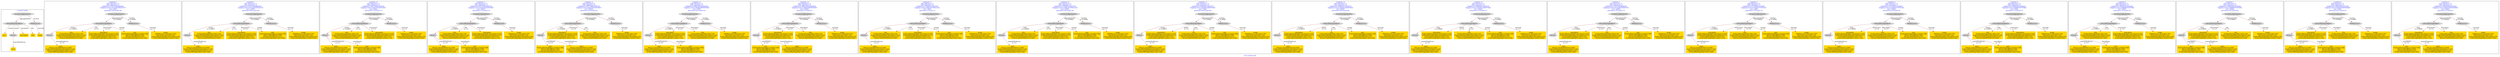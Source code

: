 digraph n0 {
fontcolor="blue"
remincross="true"
label="s16-s-hammer.xml"
subgraph cluster_0 {
label="1-correct model"
n2[style="filled",color="white",fillcolor="lightgray",label="CulturalHeritageObject1"];
n3[shape="plaintext",style="filled",fillcolor="gold",label="year"];
n4[style="filled",color="white",fillcolor="lightgray",label="Person1"];
n5[shape="plaintext",style="filled",fillcolor="gold",label="description"];
n6[shape="plaintext",style="filled",fillcolor="gold",label="title"];
n7[shape="plaintext",style="filled",fillcolor="gold",label="artist"];
n8[style="filled",color="white",fillcolor="lightgray",label="EuropeanaAggregation1"];
n9[style="filled",color="white",fillcolor="lightgray",label="WebResource1"];
n10[shape="plaintext",style="filled",fillcolor="gold",label="image"];
}
subgraph cluster_1 {
label="candidate 0\nlink coherence:1.0\nnode coherence:1.0\nconfidence:0.5191152588608201\nmapping score:0.5730384196202734\ncost:7.9994\n-precision:0.88-recall:0.88"
n12[style="filled",color="white",fillcolor="lightgray",label="CulturalHeritageObject1"];
n13[style="filled",color="white",fillcolor="lightgray",label="Person1"];
n14[style="filled",color="white",fillcolor="lightgray",label="EuropeanaAggregation1"];
n15[style="filled",color="white",fillcolor="lightgray",label="WebResource1"];
n16[shape="plaintext",style="filled",fillcolor="gold",label="title\n[CulturalHeritageObject,title,0.38]\n[CulturalHeritageObject,description,0.342]\n[Person,biographicalInformation,0.22]\n[Person,nameOfThePerson,0.058]"];
n17[shape="plaintext",style="filled",fillcolor="gold",label="description\n[CulturalHeritageObject,provenance,0.433]\n[CulturalHeritageObject,description,0.217]\n[CulturalHeritageObject,title,0.187]\n[CulturalHeritageObject,extent,0.163]"];
n18[shape="plaintext",style="filled",fillcolor="gold",label="artist\n[Person,nameOfThePerson,0.608]\n[CulturalHeritageObject,description,0.164]\n[Person,biographicalInformation,0.143]\n[CulturalHeritageObject,title,0.086]"];
n19[shape="plaintext",style="filled",fillcolor="gold",label="year\n[CulturalHeritageObject,created,0.388]\n[Person,dateOfBirth,0.295]\n[Person,dateOfDeath,0.231]\n[CulturalHeritageObject,title,0.086]"];
n20[shape="plaintext",style="filled",fillcolor="gold",label="image\n[WebResource,classLink,0.787]\n[Document,classLink,0.122]\n[CulturalHeritageObject,description,0.05]\n[CulturalHeritageObject,extent,0.042]"];
}
subgraph cluster_2 {
label="candidate 1\nlink coherence:1.0\nnode coherence:1.0\nconfidence:0.5191152588608201\nmapping score:0.5730384196202734\ncost:7.99957\n-precision:0.88-recall:0.88"
n22[style="filled",color="white",fillcolor="lightgray",label="CulturalHeritageObject1"];
n23[style="filled",color="white",fillcolor="lightgray",label="Person1"];
n24[style="filled",color="white",fillcolor="lightgray",label="EuropeanaAggregation1"];
n25[style="filled",color="white",fillcolor="lightgray",label="WebResource2"];
n26[shape="plaintext",style="filled",fillcolor="gold",label="image\n[WebResource,classLink,0.787]\n[Document,classLink,0.122]\n[CulturalHeritageObject,description,0.05]\n[CulturalHeritageObject,extent,0.042]"];
n27[shape="plaintext",style="filled",fillcolor="gold",label="title\n[CulturalHeritageObject,title,0.38]\n[CulturalHeritageObject,description,0.342]\n[Person,biographicalInformation,0.22]\n[Person,nameOfThePerson,0.058]"];
n28[shape="plaintext",style="filled",fillcolor="gold",label="description\n[CulturalHeritageObject,provenance,0.433]\n[CulturalHeritageObject,description,0.217]\n[CulturalHeritageObject,title,0.187]\n[CulturalHeritageObject,extent,0.163]"];
n29[shape="plaintext",style="filled",fillcolor="gold",label="artist\n[Person,nameOfThePerson,0.608]\n[CulturalHeritageObject,description,0.164]\n[Person,biographicalInformation,0.143]\n[CulturalHeritageObject,title,0.086]"];
n30[shape="plaintext",style="filled",fillcolor="gold",label="year\n[CulturalHeritageObject,created,0.388]\n[Person,dateOfBirth,0.295]\n[Person,dateOfDeath,0.231]\n[CulturalHeritageObject,title,0.086]"];
}
subgraph cluster_3 {
label="candidate 10\nlink coherence:1.0\nnode coherence:1.0\nconfidence:0.4877340976592781\nmapping score:0.5625780325530927\ncost:7.9994\n-precision:0.75-recall:0.75"
n32[style="filled",color="white",fillcolor="lightgray",label="CulturalHeritageObject1"];
n33[style="filled",color="white",fillcolor="lightgray",label="Person1"];
n34[style="filled",color="white",fillcolor="lightgray",label="EuropeanaAggregation1"];
n35[style="filled",color="white",fillcolor="lightgray",label="WebResource1"];
n36[shape="plaintext",style="filled",fillcolor="gold",label="title\n[CulturalHeritageObject,title,0.38]\n[CulturalHeritageObject,description,0.342]\n[Person,biographicalInformation,0.22]\n[Person,nameOfThePerson,0.058]"];
n37[shape="plaintext",style="filled",fillcolor="gold",label="description\n[CulturalHeritageObject,provenance,0.433]\n[CulturalHeritageObject,description,0.217]\n[CulturalHeritageObject,title,0.187]\n[CulturalHeritageObject,extent,0.163]"];
n38[shape="plaintext",style="filled",fillcolor="gold",label="artist\n[Person,nameOfThePerson,0.608]\n[CulturalHeritageObject,description,0.164]\n[Person,biographicalInformation,0.143]\n[CulturalHeritageObject,title,0.086]"];
n39[shape="plaintext",style="filled",fillcolor="gold",label="year\n[CulturalHeritageObject,created,0.388]\n[Person,dateOfBirth,0.295]\n[Person,dateOfDeath,0.231]\n[CulturalHeritageObject,title,0.086]"];
n40[shape="plaintext",style="filled",fillcolor="gold",label="image\n[WebResource,classLink,0.787]\n[Document,classLink,0.122]\n[CulturalHeritageObject,description,0.05]\n[CulturalHeritageObject,extent,0.042]"];
}
subgraph cluster_4 {
label="candidate 11\nlink coherence:1.0\nnode coherence:1.0\nconfidence:0.4877340976592781\nmapping score:0.5625780325530927\ncost:7.99957\n-precision:0.75-recall:0.75"
n42[style="filled",color="white",fillcolor="lightgray",label="CulturalHeritageObject1"];
n43[style="filled",color="white",fillcolor="lightgray",label="Person1"];
n44[style="filled",color="white",fillcolor="lightgray",label="EuropeanaAggregation1"];
n45[style="filled",color="white",fillcolor="lightgray",label="WebResource2"];
n46[shape="plaintext",style="filled",fillcolor="gold",label="image\n[WebResource,classLink,0.787]\n[Document,classLink,0.122]\n[CulturalHeritageObject,description,0.05]\n[CulturalHeritageObject,extent,0.042]"];
n47[shape="plaintext",style="filled",fillcolor="gold",label="title\n[CulturalHeritageObject,title,0.38]\n[CulturalHeritageObject,description,0.342]\n[Person,biographicalInformation,0.22]\n[Person,nameOfThePerson,0.058]"];
n48[shape="plaintext",style="filled",fillcolor="gold",label="description\n[CulturalHeritageObject,provenance,0.433]\n[CulturalHeritageObject,description,0.217]\n[CulturalHeritageObject,title,0.187]\n[CulturalHeritageObject,extent,0.163]"];
n49[shape="plaintext",style="filled",fillcolor="gold",label="artist\n[Person,nameOfThePerson,0.608]\n[CulturalHeritageObject,description,0.164]\n[Person,biographicalInformation,0.143]\n[CulturalHeritageObject,title,0.086]"];
n50[shape="plaintext",style="filled",fillcolor="gold",label="year\n[CulturalHeritageObject,created,0.388]\n[Person,dateOfBirth,0.295]\n[Person,dateOfDeath,0.231]\n[CulturalHeritageObject,title,0.086]"];
}
subgraph cluster_5 {
label="candidate 12\nlink coherence:1.0\nnode coherence:1.0\nconfidence:0.4877340976592781\nmapping score:0.5625780325530927\ncost:7.99963\n-precision:0.62-recall:0.62"
n52[style="filled",color="white",fillcolor="lightgray",label="CulturalHeritageObject1"];
n53[style="filled",color="white",fillcolor="lightgray",label="Person2"];
n54[style="filled",color="white",fillcolor="lightgray",label="EuropeanaAggregation1"];
n55[style="filled",color="white",fillcolor="lightgray",label="WebResource1"];
n56[shape="plaintext",style="filled",fillcolor="gold",label="year\n[CulturalHeritageObject,created,0.388]\n[Person,dateOfBirth,0.295]\n[Person,dateOfDeath,0.231]\n[CulturalHeritageObject,title,0.086]"];
n57[shape="plaintext",style="filled",fillcolor="gold",label="description\n[CulturalHeritageObject,provenance,0.433]\n[CulturalHeritageObject,description,0.217]\n[CulturalHeritageObject,title,0.187]\n[CulturalHeritageObject,extent,0.163]"];
n58[shape="plaintext",style="filled",fillcolor="gold",label="title\n[CulturalHeritageObject,title,0.38]\n[CulturalHeritageObject,description,0.342]\n[Person,biographicalInformation,0.22]\n[Person,nameOfThePerson,0.058]"];
n59[shape="plaintext",style="filled",fillcolor="gold",label="artist\n[Person,nameOfThePerson,0.608]\n[CulturalHeritageObject,description,0.164]\n[Person,biographicalInformation,0.143]\n[CulturalHeritageObject,title,0.086]"];
n60[shape="plaintext",style="filled",fillcolor="gold",label="image\n[WebResource,classLink,0.787]\n[Document,classLink,0.122]\n[CulturalHeritageObject,description,0.05]\n[CulturalHeritageObject,extent,0.042]"];
}
subgraph cluster_6 {
label="candidate 13\nlink coherence:1.0\nnode coherence:1.0\nconfidence:0.48001467000928655\nmapping score:0.5600048900030955\ncost:7.9994\n-precision:0.62-recall:0.62"
n62[style="filled",color="white",fillcolor="lightgray",label="CulturalHeritageObject1"];
n63[style="filled",color="white",fillcolor="lightgray",label="Person1"];
n64[style="filled",color="white",fillcolor="lightgray",label="EuropeanaAggregation1"];
n65[style="filled",color="white",fillcolor="lightgray",label="WebResource1"];
n66[shape="plaintext",style="filled",fillcolor="gold",label="description\n[CulturalHeritageObject,provenance,0.433]\n[CulturalHeritageObject,description,0.217]\n[CulturalHeritageObject,title,0.187]\n[CulturalHeritageObject,extent,0.163]"];
n67[shape="plaintext",style="filled",fillcolor="gold",label="artist\n[Person,nameOfThePerson,0.608]\n[CulturalHeritageObject,description,0.164]\n[Person,biographicalInformation,0.143]\n[CulturalHeritageObject,title,0.086]"];
n68[shape="plaintext",style="filled",fillcolor="gold",label="year\n[CulturalHeritageObject,created,0.388]\n[Person,dateOfBirth,0.295]\n[Person,dateOfDeath,0.231]\n[CulturalHeritageObject,title,0.086]"];
n69[shape="plaintext",style="filled",fillcolor="gold",label="title\n[CulturalHeritageObject,title,0.38]\n[CulturalHeritageObject,description,0.342]\n[Person,biographicalInformation,0.22]\n[Person,nameOfThePerson,0.058]"];
n70[shape="plaintext",style="filled",fillcolor="gold",label="image\n[WebResource,classLink,0.787]\n[Document,classLink,0.122]\n[CulturalHeritageObject,description,0.05]\n[CulturalHeritageObject,extent,0.042]"];
}
subgraph cluster_7 {
label="candidate 14\nlink coherence:1.0\nnode coherence:1.0\nconfidence:0.48001467000928655\nmapping score:0.5600048900030955\ncost:7.99963\n-precision:0.5-recall:0.5"
n72[style="filled",color="white",fillcolor="lightgray",label="CulturalHeritageObject1"];
n73[style="filled",color="white",fillcolor="lightgray",label="Person2"];
n74[style="filled",color="white",fillcolor="lightgray",label="EuropeanaAggregation1"];
n75[style="filled",color="white",fillcolor="lightgray",label="WebResource1"];
n76[shape="plaintext",style="filled",fillcolor="gold",label="year\n[CulturalHeritageObject,created,0.388]\n[Person,dateOfBirth,0.295]\n[Person,dateOfDeath,0.231]\n[CulturalHeritageObject,title,0.086]"];
n77[shape="plaintext",style="filled",fillcolor="gold",label="description\n[CulturalHeritageObject,provenance,0.433]\n[CulturalHeritageObject,description,0.217]\n[CulturalHeritageObject,title,0.187]\n[CulturalHeritageObject,extent,0.163]"];
n78[shape="plaintext",style="filled",fillcolor="gold",label="artist\n[Person,nameOfThePerson,0.608]\n[CulturalHeritageObject,description,0.164]\n[Person,biographicalInformation,0.143]\n[CulturalHeritageObject,title,0.086]"];
n79[shape="plaintext",style="filled",fillcolor="gold",label="title\n[CulturalHeritageObject,title,0.38]\n[CulturalHeritageObject,description,0.342]\n[Person,biographicalInformation,0.22]\n[Person,nameOfThePerson,0.058]"];
n80[shape="plaintext",style="filled",fillcolor="gold",label="image\n[WebResource,classLink,0.787]\n[Document,classLink,0.122]\n[CulturalHeritageObject,description,0.05]\n[CulturalHeritageObject,extent,0.042]"];
}
subgraph cluster_8 {
label="candidate 15\nlink coherence:1.0\nnode coherence:1.0\nconfidence:0.4758581278245547\nmapping score:0.5586193759415182\ncost:7.9994\n-precision:1.0-recall:1.0"
n82[style="filled",color="white",fillcolor="lightgray",label="CulturalHeritageObject1"];
n83[style="filled",color="white",fillcolor="lightgray",label="Person1"];
n84[style="filled",color="white",fillcolor="lightgray",label="EuropeanaAggregation1"];
n85[style="filled",color="white",fillcolor="lightgray",label="WebResource1"];
n86[shape="plaintext",style="filled",fillcolor="gold",label="title\n[CulturalHeritageObject,title,0.38]\n[CulturalHeritageObject,description,0.342]\n[Person,biographicalInformation,0.22]\n[Person,nameOfThePerson,0.058]"];
n87[shape="plaintext",style="filled",fillcolor="gold",label="artist\n[Person,nameOfThePerson,0.608]\n[CulturalHeritageObject,description,0.164]\n[Person,biographicalInformation,0.143]\n[CulturalHeritageObject,title,0.086]"];
n88[shape="plaintext",style="filled",fillcolor="gold",label="description\n[CulturalHeritageObject,provenance,0.433]\n[CulturalHeritageObject,description,0.217]\n[CulturalHeritageObject,title,0.187]\n[CulturalHeritageObject,extent,0.163]"];
n89[shape="plaintext",style="filled",fillcolor="gold",label="year\n[CulturalHeritageObject,created,0.388]\n[Person,dateOfBirth,0.295]\n[Person,dateOfDeath,0.231]\n[CulturalHeritageObject,title,0.086]"];
n90[shape="plaintext",style="filled",fillcolor="gold",label="image\n[WebResource,classLink,0.787]\n[Document,classLink,0.122]\n[CulturalHeritageObject,description,0.05]\n[CulturalHeritageObject,extent,0.042]"];
}
subgraph cluster_9 {
label="candidate 16\nlink coherence:1.0\nnode coherence:1.0\nconfidence:0.4758581278245547\nmapping score:0.5586193759415182\ncost:7.99963\n-precision:0.88-recall:0.88"
n92[style="filled",color="white",fillcolor="lightgray",label="CulturalHeritageObject1"];
n93[style="filled",color="white",fillcolor="lightgray",label="Person2"];
n94[style="filled",color="white",fillcolor="lightgray",label="EuropeanaAggregation1"];
n95[style="filled",color="white",fillcolor="lightgray",label="WebResource1"];
n96[shape="plaintext",style="filled",fillcolor="gold",label="title\n[CulturalHeritageObject,title,0.38]\n[CulturalHeritageObject,description,0.342]\n[Person,biographicalInformation,0.22]\n[Person,nameOfThePerson,0.058]"];
n97[shape="plaintext",style="filled",fillcolor="gold",label="artist\n[Person,nameOfThePerson,0.608]\n[CulturalHeritageObject,description,0.164]\n[Person,biographicalInformation,0.143]\n[CulturalHeritageObject,title,0.086]"];
n98[shape="plaintext",style="filled",fillcolor="gold",label="description\n[CulturalHeritageObject,provenance,0.433]\n[CulturalHeritageObject,description,0.217]\n[CulturalHeritageObject,title,0.187]\n[CulturalHeritageObject,extent,0.163]"];
n99[shape="plaintext",style="filled",fillcolor="gold",label="year\n[CulturalHeritageObject,created,0.388]\n[Person,dateOfBirth,0.295]\n[Person,dateOfDeath,0.231]\n[CulturalHeritageObject,title,0.086]"];
n100[shape="plaintext",style="filled",fillcolor="gold",label="image\n[WebResource,classLink,0.787]\n[Document,classLink,0.122]\n[CulturalHeritageObject,description,0.05]\n[CulturalHeritageObject,extent,0.042]"];
}
subgraph cluster_10 {
label="candidate 17\nlink coherence:1.0\nnode coherence:1.0\nconfidence:0.4649443154938747\nmapping score:0.5549814384979582\ncost:7.9994\n-precision:0.88-recall:0.88"
n102[style="filled",color="white",fillcolor="lightgray",label="CulturalHeritageObject1"];
n103[style="filled",color="white",fillcolor="lightgray",label="Person1"];
n104[style="filled",color="white",fillcolor="lightgray",label="EuropeanaAggregation1"];
n105[style="filled",color="white",fillcolor="lightgray",label="WebResource1"];
n106[shape="plaintext",style="filled",fillcolor="gold",label="description\n[CulturalHeritageObject,provenance,0.433]\n[CulturalHeritageObject,description,0.217]\n[CulturalHeritageObject,title,0.187]\n[CulturalHeritageObject,extent,0.163]"];
n107[shape="plaintext",style="filled",fillcolor="gold",label="title\n[CulturalHeritageObject,title,0.38]\n[CulturalHeritageObject,description,0.342]\n[Person,biographicalInformation,0.22]\n[Person,nameOfThePerson,0.058]"];
n108[shape="plaintext",style="filled",fillcolor="gold",label="artist\n[Person,nameOfThePerson,0.608]\n[CulturalHeritageObject,description,0.164]\n[Person,biographicalInformation,0.143]\n[CulturalHeritageObject,title,0.086]"];
n109[shape="plaintext",style="filled",fillcolor="gold",label="year\n[CulturalHeritageObject,created,0.388]\n[Person,dateOfBirth,0.295]\n[Person,dateOfDeath,0.231]\n[CulturalHeritageObject,title,0.086]"];
n110[shape="plaintext",style="filled",fillcolor="gold",label="image\n[WebResource,classLink,0.787]\n[Document,classLink,0.122]\n[CulturalHeritageObject,description,0.05]\n[CulturalHeritageObject,extent,0.042]"];
}
subgraph cluster_11 {
label="candidate 18\nlink coherence:1.0\nnode coherence:1.0\nconfidence:0.4649443154938747\nmapping score:0.5549814384979582\ncost:7.99957\n-precision:0.88-recall:0.88"
n112[style="filled",color="white",fillcolor="lightgray",label="CulturalHeritageObject1"];
n113[style="filled",color="white",fillcolor="lightgray",label="Person1"];
n114[style="filled",color="white",fillcolor="lightgray",label="EuropeanaAggregation1"];
n115[style="filled",color="white",fillcolor="lightgray",label="WebResource2"];
n116[shape="plaintext",style="filled",fillcolor="gold",label="description\n[CulturalHeritageObject,provenance,0.433]\n[CulturalHeritageObject,description,0.217]\n[CulturalHeritageObject,title,0.187]\n[CulturalHeritageObject,extent,0.163]"];
n117[shape="plaintext",style="filled",fillcolor="gold",label="image\n[WebResource,classLink,0.787]\n[Document,classLink,0.122]\n[CulturalHeritageObject,description,0.05]\n[CulturalHeritageObject,extent,0.042]"];
n118[shape="plaintext",style="filled",fillcolor="gold",label="title\n[CulturalHeritageObject,title,0.38]\n[CulturalHeritageObject,description,0.342]\n[Person,biographicalInformation,0.22]\n[Person,nameOfThePerson,0.058]"];
n119[shape="plaintext",style="filled",fillcolor="gold",label="artist\n[Person,nameOfThePerson,0.608]\n[CulturalHeritageObject,description,0.164]\n[Person,biographicalInformation,0.143]\n[CulturalHeritageObject,title,0.086]"];
n120[shape="plaintext",style="filled",fillcolor="gold",label="year\n[CulturalHeritageObject,created,0.388]\n[Person,dateOfBirth,0.295]\n[Person,dateOfDeath,0.231]\n[CulturalHeritageObject,title,0.086]"];
}
subgraph cluster_12 {
label="candidate 19\nlink coherence:1.0\nnode coherence:1.0\nconfidence:0.4649443154938747\nmapping score:0.5549814384979582\ncost:7.99963\n-precision:0.75-recall:0.75"
n122[style="filled",color="white",fillcolor="lightgray",label="CulturalHeritageObject1"];
n123[style="filled",color="white",fillcolor="lightgray",label="Person2"];
n124[style="filled",color="white",fillcolor="lightgray",label="EuropeanaAggregation1"];
n125[style="filled",color="white",fillcolor="lightgray",label="WebResource1"];
n126[shape="plaintext",style="filled",fillcolor="gold",label="description\n[CulturalHeritageObject,provenance,0.433]\n[CulturalHeritageObject,description,0.217]\n[CulturalHeritageObject,title,0.187]\n[CulturalHeritageObject,extent,0.163]"];
n127[shape="plaintext",style="filled",fillcolor="gold",label="title\n[CulturalHeritageObject,title,0.38]\n[CulturalHeritageObject,description,0.342]\n[Person,biographicalInformation,0.22]\n[Person,nameOfThePerson,0.058]"];
n128[shape="plaintext",style="filled",fillcolor="gold",label="artist\n[Person,nameOfThePerson,0.608]\n[CulturalHeritageObject,description,0.164]\n[Person,biographicalInformation,0.143]\n[CulturalHeritageObject,title,0.086]"];
n129[shape="plaintext",style="filled",fillcolor="gold",label="year\n[CulturalHeritageObject,created,0.388]\n[Person,dateOfBirth,0.295]\n[Person,dateOfDeath,0.231]\n[CulturalHeritageObject,title,0.086]"];
n130[shape="plaintext",style="filled",fillcolor="gold",label="image\n[WebResource,classLink,0.787]\n[Document,classLink,0.122]\n[CulturalHeritageObject,description,0.05]\n[CulturalHeritageObject,extent,0.042]"];
}
subgraph cluster_13 {
label="candidate 2\nlink coherence:1.0\nnode coherence:1.0\nconfidence:0.5191152588608201\nmapping score:0.5730384196202734\ncost:7.99963\n-precision:0.75-recall:0.75"
n132[style="filled",color="white",fillcolor="lightgray",label="CulturalHeritageObject1"];
n133[style="filled",color="white",fillcolor="lightgray",label="Person2"];
n134[style="filled",color="white",fillcolor="lightgray",label="EuropeanaAggregation1"];
n135[style="filled",color="white",fillcolor="lightgray",label="WebResource1"];
n136[shape="plaintext",style="filled",fillcolor="gold",label="description\n[CulturalHeritageObject,provenance,0.433]\n[CulturalHeritageObject,description,0.217]\n[CulturalHeritageObject,title,0.187]\n[CulturalHeritageObject,extent,0.163]"];
n137[shape="plaintext",style="filled",fillcolor="gold",label="title\n[CulturalHeritageObject,title,0.38]\n[CulturalHeritageObject,description,0.342]\n[Person,biographicalInformation,0.22]\n[Person,nameOfThePerson,0.058]"];
n138[shape="plaintext",style="filled",fillcolor="gold",label="artist\n[Person,nameOfThePerson,0.608]\n[CulturalHeritageObject,description,0.164]\n[Person,biographicalInformation,0.143]\n[CulturalHeritageObject,title,0.086]"];
n139[shape="plaintext",style="filled",fillcolor="gold",label="year\n[CulturalHeritageObject,created,0.388]\n[Person,dateOfBirth,0.295]\n[Person,dateOfDeath,0.231]\n[CulturalHeritageObject,title,0.086]"];
n140[shape="plaintext",style="filled",fillcolor="gold",label="image\n[WebResource,classLink,0.787]\n[Document,classLink,0.122]\n[CulturalHeritageObject,description,0.05]\n[CulturalHeritageObject,extent,0.042]"];
}
subgraph cluster_14 {
label="candidate 3\nlink coherence:1.0\nnode coherence:1.0\nconfidence:0.5113958312108287\nmapping score:0.5704652770702762\ncost:7.9994\n-precision:0.75-recall:0.75"
n142[style="filled",color="white",fillcolor="lightgray",label="CulturalHeritageObject1"];
n143[style="filled",color="white",fillcolor="lightgray",label="Person1"];
n144[style="filled",color="white",fillcolor="lightgray",label="EuropeanaAggregation1"];
n145[style="filled",color="white",fillcolor="lightgray",label="WebResource1"];
n146[shape="plaintext",style="filled",fillcolor="gold",label="description\n[CulturalHeritageObject,provenance,0.433]\n[CulturalHeritageObject,description,0.217]\n[CulturalHeritageObject,title,0.187]\n[CulturalHeritageObject,extent,0.163]"];
n147[shape="plaintext",style="filled",fillcolor="gold",label="artist\n[Person,nameOfThePerson,0.608]\n[CulturalHeritageObject,description,0.164]\n[Person,biographicalInformation,0.143]\n[CulturalHeritageObject,title,0.086]"];
n148[shape="plaintext",style="filled",fillcolor="gold",label="title\n[CulturalHeritageObject,title,0.38]\n[CulturalHeritageObject,description,0.342]\n[Person,biographicalInformation,0.22]\n[Person,nameOfThePerson,0.058]"];
n149[shape="plaintext",style="filled",fillcolor="gold",label="year\n[CulturalHeritageObject,created,0.388]\n[Person,dateOfBirth,0.295]\n[Person,dateOfDeath,0.231]\n[CulturalHeritageObject,title,0.086]"];
n150[shape="plaintext",style="filled",fillcolor="gold",label="image\n[WebResource,classLink,0.787]\n[Document,classLink,0.122]\n[CulturalHeritageObject,description,0.05]\n[CulturalHeritageObject,extent,0.042]"];
}
subgraph cluster_15 {
label="candidate 4\nlink coherence:1.0\nnode coherence:1.0\nconfidence:0.5113958312108287\nmapping score:0.5704652770702762\ncost:7.99963\n-precision:0.62-recall:0.62"
n152[style="filled",color="white",fillcolor="lightgray",label="CulturalHeritageObject1"];
n153[style="filled",color="white",fillcolor="lightgray",label="Person2"];
n154[style="filled",color="white",fillcolor="lightgray",label="EuropeanaAggregation1"];
n155[style="filled",color="white",fillcolor="lightgray",label="WebResource1"];
n156[shape="plaintext",style="filled",fillcolor="gold",label="description\n[CulturalHeritageObject,provenance,0.433]\n[CulturalHeritageObject,description,0.217]\n[CulturalHeritageObject,title,0.187]\n[CulturalHeritageObject,extent,0.163]"];
n157[shape="plaintext",style="filled",fillcolor="gold",label="artist\n[Person,nameOfThePerson,0.608]\n[CulturalHeritageObject,description,0.164]\n[Person,biographicalInformation,0.143]\n[CulturalHeritageObject,title,0.086]"];
n158[shape="plaintext",style="filled",fillcolor="gold",label="title\n[CulturalHeritageObject,title,0.38]\n[CulturalHeritageObject,description,0.342]\n[Person,biographicalInformation,0.22]\n[Person,nameOfThePerson,0.058]"];
n159[shape="plaintext",style="filled",fillcolor="gold",label="year\n[CulturalHeritageObject,created,0.388]\n[Person,dateOfBirth,0.295]\n[Person,dateOfDeath,0.231]\n[CulturalHeritageObject,title,0.086]"];
n160[shape="plaintext",style="filled",fillcolor="gold",label="image\n[WebResource,classLink,0.787]\n[Document,classLink,0.122]\n[CulturalHeritageObject,description,0.05]\n[CulturalHeritageObject,extent,0.042]"];
}
subgraph cluster_16 {
label="candidate 5\nlink coherence:1.0\nnode coherence:1.0\nconfidence:0.5006422532282462\nmapping score:0.566880751076082\ncost:7.9994\n-precision:0.75-recall:0.75"
n162[style="filled",color="white",fillcolor="lightgray",label="CulturalHeritageObject1"];
n163[style="filled",color="white",fillcolor="lightgray",label="Person1"];
n164[style="filled",color="white",fillcolor="lightgray",label="EuropeanaAggregation1"];
n165[style="filled",color="white",fillcolor="lightgray",label="WebResource1"];
n166[shape="plaintext",style="filled",fillcolor="gold",label="title\n[CulturalHeritageObject,title,0.38]\n[CulturalHeritageObject,description,0.342]\n[Person,biographicalInformation,0.22]\n[Person,nameOfThePerson,0.058]"];
n167[shape="plaintext",style="filled",fillcolor="gold",label="description\n[CulturalHeritageObject,provenance,0.433]\n[CulturalHeritageObject,description,0.217]\n[CulturalHeritageObject,title,0.187]\n[CulturalHeritageObject,extent,0.163]"];
n168[shape="plaintext",style="filled",fillcolor="gold",label="artist\n[Person,nameOfThePerson,0.608]\n[CulturalHeritageObject,description,0.164]\n[Person,biographicalInformation,0.143]\n[CulturalHeritageObject,title,0.086]"];
n169[shape="plaintext",style="filled",fillcolor="gold",label="image\n[WebResource,classLink,0.787]\n[Document,classLink,0.122]\n[CulturalHeritageObject,description,0.05]\n[CulturalHeritageObject,extent,0.042]"];
n170[shape="plaintext",style="filled",fillcolor="gold",label="year\n[CulturalHeritageObject,created,0.388]\n[Person,dateOfBirth,0.295]\n[Person,dateOfDeath,0.231]\n[CulturalHeritageObject,title,0.086]"];
}
subgraph cluster_17 {
label="candidate 6\nlink coherence:1.0\nnode coherence:1.0\nconfidence:0.5006422532282462\nmapping score:0.566880751076082\ncost:7.99957\n-precision:0.75-recall:0.75"
n172[style="filled",color="white",fillcolor="lightgray",label="CulturalHeritageObject1"];
n173[style="filled",color="white",fillcolor="lightgray",label="Person1"];
n174[style="filled",color="white",fillcolor="lightgray",label="EuropeanaAggregation1"];
n175[style="filled",color="white",fillcolor="lightgray",label="WebResource2"];
n176[shape="plaintext",style="filled",fillcolor="gold",label="image\n[WebResource,classLink,0.787]\n[Document,classLink,0.122]\n[CulturalHeritageObject,description,0.05]\n[CulturalHeritageObject,extent,0.042]"];
n177[shape="plaintext",style="filled",fillcolor="gold",label="title\n[CulturalHeritageObject,title,0.38]\n[CulturalHeritageObject,description,0.342]\n[Person,biographicalInformation,0.22]\n[Person,nameOfThePerson,0.058]"];
n178[shape="plaintext",style="filled",fillcolor="gold",label="description\n[CulturalHeritageObject,provenance,0.433]\n[CulturalHeritageObject,description,0.217]\n[CulturalHeritageObject,title,0.187]\n[CulturalHeritageObject,extent,0.163]"];
n179[shape="plaintext",style="filled",fillcolor="gold",label="artist\n[Person,nameOfThePerson,0.608]\n[CulturalHeritageObject,description,0.164]\n[Person,biographicalInformation,0.143]\n[CulturalHeritageObject,title,0.086]"];
n180[shape="plaintext",style="filled",fillcolor="gold",label="year\n[CulturalHeritageObject,created,0.388]\n[Person,dateOfBirth,0.295]\n[Person,dateOfDeath,0.231]\n[CulturalHeritageObject,title,0.086]"];
}
subgraph cluster_18 {
label="candidate 7\nlink coherence:1.0\nnode coherence:1.0\nconfidence:0.5006422532282462\nmapping score:0.566880751076082\ncost:7.99963\n-precision:0.62-recall:0.62"
n182[style="filled",color="white",fillcolor="lightgray",label="CulturalHeritageObject1"];
n183[style="filled",color="white",fillcolor="lightgray",label="Person2"];
n184[style="filled",color="white",fillcolor="lightgray",label="EuropeanaAggregation1"];
n185[style="filled",color="white",fillcolor="lightgray",label="WebResource1"];
n186[shape="plaintext",style="filled",fillcolor="gold",label="year\n[CulturalHeritageObject,created,0.388]\n[Person,dateOfBirth,0.295]\n[Person,dateOfDeath,0.231]\n[CulturalHeritageObject,title,0.086]"];
n187[shape="plaintext",style="filled",fillcolor="gold",label="description\n[CulturalHeritageObject,provenance,0.433]\n[CulturalHeritageObject,description,0.217]\n[CulturalHeritageObject,title,0.187]\n[CulturalHeritageObject,extent,0.163]"];
n188[shape="plaintext",style="filled",fillcolor="gold",label="title\n[CulturalHeritageObject,title,0.38]\n[CulturalHeritageObject,description,0.342]\n[Person,biographicalInformation,0.22]\n[Person,nameOfThePerson,0.058]"];
n189[shape="plaintext",style="filled",fillcolor="gold",label="artist\n[Person,nameOfThePerson,0.608]\n[CulturalHeritageObject,description,0.164]\n[Person,biographicalInformation,0.143]\n[CulturalHeritageObject,title,0.086]"];
n190[shape="plaintext",style="filled",fillcolor="gold",label="image\n[WebResource,classLink,0.787]\n[Document,classLink,0.122]\n[CulturalHeritageObject,description,0.05]\n[CulturalHeritageObject,extent,0.042]"];
}
subgraph cluster_19 {
label="candidate 8\nlink coherence:1.0\nnode coherence:1.0\nconfidence:0.4929228255782546\nmapping score:0.5643076085260849\ncost:7.9994\n-precision:0.62-recall:0.62"
n192[style="filled",color="white",fillcolor="lightgray",label="CulturalHeritageObject1"];
n193[style="filled",color="white",fillcolor="lightgray",label="Person1"];
n194[style="filled",color="white",fillcolor="lightgray",label="EuropeanaAggregation1"];
n195[style="filled",color="white",fillcolor="lightgray",label="WebResource1"];
n196[shape="plaintext",style="filled",fillcolor="gold",label="description\n[CulturalHeritageObject,provenance,0.433]\n[CulturalHeritageObject,description,0.217]\n[CulturalHeritageObject,title,0.187]\n[CulturalHeritageObject,extent,0.163]"];
n197[shape="plaintext",style="filled",fillcolor="gold",label="artist\n[Person,nameOfThePerson,0.608]\n[CulturalHeritageObject,description,0.164]\n[Person,biographicalInformation,0.143]\n[CulturalHeritageObject,title,0.086]"];
n198[shape="plaintext",style="filled",fillcolor="gold",label="title\n[CulturalHeritageObject,title,0.38]\n[CulturalHeritageObject,description,0.342]\n[Person,biographicalInformation,0.22]\n[Person,nameOfThePerson,0.058]"];
n199[shape="plaintext",style="filled",fillcolor="gold",label="image\n[WebResource,classLink,0.787]\n[Document,classLink,0.122]\n[CulturalHeritageObject,description,0.05]\n[CulturalHeritageObject,extent,0.042]"];
n200[shape="plaintext",style="filled",fillcolor="gold",label="year\n[CulturalHeritageObject,created,0.388]\n[Person,dateOfBirth,0.295]\n[Person,dateOfDeath,0.231]\n[CulturalHeritageObject,title,0.086]"];
}
subgraph cluster_20 {
label="candidate 9\nlink coherence:1.0\nnode coherence:1.0\nconfidence:0.4929228255782546\nmapping score:0.5643076085260849\ncost:7.99963\n-precision:0.5-recall:0.5"
n202[style="filled",color="white",fillcolor="lightgray",label="CulturalHeritageObject1"];
n203[style="filled",color="white",fillcolor="lightgray",label="Person2"];
n204[style="filled",color="white",fillcolor="lightgray",label="EuropeanaAggregation1"];
n205[style="filled",color="white",fillcolor="lightgray",label="WebResource1"];
n206[shape="plaintext",style="filled",fillcolor="gold",label="year\n[CulturalHeritageObject,created,0.388]\n[Person,dateOfBirth,0.295]\n[Person,dateOfDeath,0.231]\n[CulturalHeritageObject,title,0.086]"];
n207[shape="plaintext",style="filled",fillcolor="gold",label="description\n[CulturalHeritageObject,provenance,0.433]\n[CulturalHeritageObject,description,0.217]\n[CulturalHeritageObject,title,0.187]\n[CulturalHeritageObject,extent,0.163]"];
n208[shape="plaintext",style="filled",fillcolor="gold",label="artist\n[Person,nameOfThePerson,0.608]\n[CulturalHeritageObject,description,0.164]\n[Person,biographicalInformation,0.143]\n[CulturalHeritageObject,title,0.086]"];
n209[shape="plaintext",style="filled",fillcolor="gold",label="title\n[CulturalHeritageObject,title,0.38]\n[CulturalHeritageObject,description,0.342]\n[Person,biographicalInformation,0.22]\n[Person,nameOfThePerson,0.058]"];
n210[shape="plaintext",style="filled",fillcolor="gold",label="image\n[WebResource,classLink,0.787]\n[Document,classLink,0.122]\n[CulturalHeritageObject,description,0.05]\n[CulturalHeritageObject,extent,0.042]"];
}
n2 -> n3[color="brown",fontcolor="black",label="created"]
n2 -> n4[color="brown",fontcolor="black",label="creator"]
n2 -> n5[color="brown",fontcolor="black",label="description"]
n2 -> n6[color="brown",fontcolor="black",label="title"]
n4 -> n7[color="brown",fontcolor="black",label="nameOfThePerson"]
n8 -> n2[color="brown",fontcolor="black",label="aggregatedCHO"]
n8 -> n9[color="brown",fontcolor="black",label="hasView"]
n9 -> n10[color="brown",fontcolor="black",label="classLink"]
n12 -> n13[color="brown",fontcolor="black",label="creator\nw=0.99976"]
n14 -> n12[color="brown",fontcolor="black",label="aggregatedCHO\nw=0.99982"]
n14 -> n15[color="brown",fontcolor="black",label="hasView\nw=0.99982"]
n12 -> n16[color="brown",fontcolor="black",label="title\nw=1.0"]
n12 -> n17[color="brown",fontcolor="black",label="provenance\nw=1.0"]
n13 -> n18[color="brown",fontcolor="black",label="nameOfThePerson\nw=1.0"]
n12 -> n19[color="brown",fontcolor="black",label="created\nw=1.0"]
n15 -> n20[color="brown",fontcolor="black",label="classLink\nw=1.0"]
n22 -> n23[color="brown",fontcolor="black",label="creator\nw=0.99976"]
n24 -> n22[color="brown",fontcolor="black",label="aggregatedCHO\nw=0.99982"]
n24 -> n25[color="brown",fontcolor="black",label="hasView\nw=0.99999"]
n25 -> n26[color="brown",fontcolor="black",label="classLink\nw=1.0"]
n22 -> n27[color="brown",fontcolor="black",label="title\nw=1.0"]
n22 -> n28[color="brown",fontcolor="black",label="provenance\nw=1.0"]
n23 -> n29[color="brown",fontcolor="black",label="nameOfThePerson\nw=1.0"]
n22 -> n30[color="brown",fontcolor="black",label="created\nw=1.0"]
n32 -> n33[color="brown",fontcolor="black",label="creator\nw=0.99976"]
n34 -> n32[color="brown",fontcolor="black",label="aggregatedCHO\nw=0.99982"]
n34 -> n35[color="brown",fontcolor="black",label="hasView\nw=0.99982"]
n32 -> n36[color="brown",fontcolor="black",label="title\nw=1.0"]
n32 -> n37[color="brown",fontcolor="black",label="provenance\nw=1.0"]
n33 -> n38[color="brown",fontcolor="black",label="nameOfThePerson\nw=1.0"]
n33 -> n39[color="brown",fontcolor="black",label="dateOfDeath\nw=1.0"]
n35 -> n40[color="brown",fontcolor="black",label="classLink\nw=1.0"]
n42 -> n43[color="brown",fontcolor="black",label="creator\nw=0.99976"]
n44 -> n42[color="brown",fontcolor="black",label="aggregatedCHO\nw=0.99982"]
n44 -> n45[color="brown",fontcolor="black",label="hasView\nw=0.99999"]
n45 -> n46[color="brown",fontcolor="black",label="classLink\nw=1.0"]
n42 -> n47[color="brown",fontcolor="black",label="title\nw=1.0"]
n42 -> n48[color="brown",fontcolor="black",label="provenance\nw=1.0"]
n43 -> n49[color="brown",fontcolor="black",label="nameOfThePerson\nw=1.0"]
n43 -> n50[color="brown",fontcolor="black",label="dateOfDeath\nw=1.0"]
n52 -> n53[color="brown",fontcolor="black",label="sitter\nw=0.99999"]
n54 -> n52[color="brown",fontcolor="black",label="aggregatedCHO\nw=0.99982"]
n54 -> n55[color="brown",fontcolor="black",label="hasView\nw=0.99982"]
n53 -> n56[color="brown",fontcolor="black",label="dateOfDeath\nw=1.0"]
n52 -> n57[color="brown",fontcolor="black",label="provenance\nw=1.0"]
n52 -> n58[color="brown",fontcolor="black",label="title\nw=1.0"]
n53 -> n59[color="brown",fontcolor="black",label="nameOfThePerson\nw=1.0"]
n55 -> n60[color="brown",fontcolor="black",label="classLink\nw=1.0"]
n62 -> n63[color="brown",fontcolor="black",label="creator\nw=0.99976"]
n64 -> n62[color="brown",fontcolor="black",label="aggregatedCHO\nw=0.99982"]
n64 -> n65[color="brown",fontcolor="black",label="hasView\nw=0.99982"]
n62 -> n66[color="brown",fontcolor="black",label="provenance\nw=1.0"]
n63 -> n67[color="brown",fontcolor="black",label="nameOfThePerson\nw=1.0"]
n63 -> n68[color="brown",fontcolor="black",label="dateOfDeath\nw=1.0"]
n62 -> n69[color="brown",fontcolor="black",label="description\nw=1.0"]
n65 -> n70[color="brown",fontcolor="black",label="classLink\nw=1.0"]
n72 -> n73[color="brown",fontcolor="black",label="sitter\nw=0.99999"]
n74 -> n72[color="brown",fontcolor="black",label="aggregatedCHO\nw=0.99982"]
n74 -> n75[color="brown",fontcolor="black",label="hasView\nw=0.99982"]
n73 -> n76[color="brown",fontcolor="black",label="dateOfDeath\nw=1.0"]
n72 -> n77[color="brown",fontcolor="black",label="provenance\nw=1.0"]
n73 -> n78[color="brown",fontcolor="black",label="nameOfThePerson\nw=1.0"]
n72 -> n79[color="brown",fontcolor="black",label="description\nw=1.0"]
n75 -> n80[color="brown",fontcolor="black",label="classLink\nw=1.0"]
n82 -> n83[color="brown",fontcolor="black",label="creator\nw=0.99976"]
n84 -> n82[color="brown",fontcolor="black",label="aggregatedCHO\nw=0.99982"]
n84 -> n85[color="brown",fontcolor="black",label="hasView\nw=0.99982"]
n82 -> n86[color="brown",fontcolor="black",label="title\nw=1.0"]
n83 -> n87[color="brown",fontcolor="black",label="nameOfThePerson\nw=1.0"]
n82 -> n88[color="brown",fontcolor="black",label="description\nw=1.0"]
n82 -> n89[color="brown",fontcolor="black",label="created\nw=1.0"]
n85 -> n90[color="brown",fontcolor="black",label="classLink\nw=1.0"]
n92 -> n93[color="brown",fontcolor="black",label="sitter\nw=0.99999"]
n94 -> n92[color="brown",fontcolor="black",label="aggregatedCHO\nw=0.99982"]
n94 -> n95[color="brown",fontcolor="black",label="hasView\nw=0.99982"]
n92 -> n96[color="brown",fontcolor="black",label="title\nw=1.0"]
n93 -> n97[color="brown",fontcolor="black",label="nameOfThePerson\nw=1.0"]
n92 -> n98[color="brown",fontcolor="black",label="description\nw=1.0"]
n92 -> n99[color="brown",fontcolor="black",label="created\nw=1.0"]
n95 -> n100[color="brown",fontcolor="black",label="classLink\nw=1.0"]
n102 -> n103[color="brown",fontcolor="black",label="creator\nw=0.99976"]
n104 -> n102[color="brown",fontcolor="black",label="aggregatedCHO\nw=0.99982"]
n104 -> n105[color="brown",fontcolor="black",label="hasView\nw=0.99982"]
n102 -> n106[color="brown",fontcolor="black",label="extent\nw=1.0"]
n102 -> n107[color="brown",fontcolor="black",label="title\nw=1.0"]
n103 -> n108[color="brown",fontcolor="black",label="nameOfThePerson\nw=1.0"]
n102 -> n109[color="brown",fontcolor="black",label="created\nw=1.0"]
n105 -> n110[color="brown",fontcolor="black",label="classLink\nw=1.0"]
n112 -> n113[color="brown",fontcolor="black",label="creator\nw=0.99976"]
n114 -> n112[color="brown",fontcolor="black",label="aggregatedCHO\nw=0.99982"]
n114 -> n115[color="brown",fontcolor="black",label="hasView\nw=0.99999"]
n112 -> n116[color="brown",fontcolor="black",label="extent\nw=1.0"]
n115 -> n117[color="brown",fontcolor="black",label="classLink\nw=1.0"]
n112 -> n118[color="brown",fontcolor="black",label="title\nw=1.0"]
n113 -> n119[color="brown",fontcolor="black",label="nameOfThePerson\nw=1.0"]
n112 -> n120[color="brown",fontcolor="black",label="created\nw=1.0"]
n122 -> n123[color="brown",fontcolor="black",label="sitter\nw=0.99999"]
n124 -> n122[color="brown",fontcolor="black",label="aggregatedCHO\nw=0.99982"]
n124 -> n125[color="brown",fontcolor="black",label="hasView\nw=0.99982"]
n122 -> n126[color="brown",fontcolor="black",label="extent\nw=1.0"]
n122 -> n127[color="brown",fontcolor="black",label="title\nw=1.0"]
n123 -> n128[color="brown",fontcolor="black",label="nameOfThePerson\nw=1.0"]
n122 -> n129[color="brown",fontcolor="black",label="created\nw=1.0"]
n125 -> n130[color="brown",fontcolor="black",label="classLink\nw=1.0"]
n132 -> n133[color="brown",fontcolor="black",label="sitter\nw=0.99999"]
n134 -> n132[color="brown",fontcolor="black",label="aggregatedCHO\nw=0.99982"]
n134 -> n135[color="brown",fontcolor="black",label="hasView\nw=0.99982"]
n132 -> n136[color="brown",fontcolor="black",label="provenance\nw=1.0"]
n132 -> n137[color="brown",fontcolor="black",label="title\nw=1.0"]
n133 -> n138[color="brown",fontcolor="black",label="nameOfThePerson\nw=1.0"]
n132 -> n139[color="brown",fontcolor="black",label="created\nw=1.0"]
n135 -> n140[color="brown",fontcolor="black",label="classLink\nw=1.0"]
n142 -> n143[color="brown",fontcolor="black",label="creator\nw=0.99976"]
n144 -> n142[color="brown",fontcolor="black",label="aggregatedCHO\nw=0.99982"]
n144 -> n145[color="brown",fontcolor="black",label="hasView\nw=0.99982"]
n142 -> n146[color="brown",fontcolor="black",label="provenance\nw=1.0"]
n143 -> n147[color="brown",fontcolor="black",label="nameOfThePerson\nw=1.0"]
n142 -> n148[color="brown",fontcolor="black",label="description\nw=1.0"]
n142 -> n149[color="brown",fontcolor="black",label="created\nw=1.0"]
n145 -> n150[color="brown",fontcolor="black",label="classLink\nw=1.0"]
n152 -> n153[color="brown",fontcolor="black",label="sitter\nw=0.99999"]
n154 -> n152[color="brown",fontcolor="black",label="aggregatedCHO\nw=0.99982"]
n154 -> n155[color="brown",fontcolor="black",label="hasView\nw=0.99982"]
n152 -> n156[color="brown",fontcolor="black",label="provenance\nw=1.0"]
n153 -> n157[color="brown",fontcolor="black",label="nameOfThePerson\nw=1.0"]
n152 -> n158[color="brown",fontcolor="black",label="description\nw=1.0"]
n152 -> n159[color="brown",fontcolor="black",label="created\nw=1.0"]
n155 -> n160[color="brown",fontcolor="black",label="classLink\nw=1.0"]
n162 -> n163[color="brown",fontcolor="black",label="creator\nw=0.99976"]
n164 -> n162[color="brown",fontcolor="black",label="aggregatedCHO\nw=0.99982"]
n164 -> n165[color="brown",fontcolor="black",label="hasView\nw=0.99982"]
n162 -> n166[color="brown",fontcolor="black",label="title\nw=1.0"]
n162 -> n167[color="brown",fontcolor="black",label="provenance\nw=1.0"]
n163 -> n168[color="brown",fontcolor="black",label="nameOfThePerson\nw=1.0"]
n165 -> n169[color="brown",fontcolor="black",label="classLink\nw=1.0"]
n163 -> n170[color="brown",fontcolor="black",label="dateOfBirth\nw=1.0"]
n172 -> n173[color="brown",fontcolor="black",label="creator\nw=0.99976"]
n174 -> n172[color="brown",fontcolor="black",label="aggregatedCHO\nw=0.99982"]
n174 -> n175[color="brown",fontcolor="black",label="hasView\nw=0.99999"]
n175 -> n176[color="brown",fontcolor="black",label="classLink\nw=1.0"]
n172 -> n177[color="brown",fontcolor="black",label="title\nw=1.0"]
n172 -> n178[color="brown",fontcolor="black",label="provenance\nw=1.0"]
n173 -> n179[color="brown",fontcolor="black",label="nameOfThePerson\nw=1.0"]
n173 -> n180[color="brown",fontcolor="black",label="dateOfBirth\nw=1.0"]
n182 -> n183[color="brown",fontcolor="black",label="sitter\nw=0.99999"]
n184 -> n182[color="brown",fontcolor="black",label="aggregatedCHO\nw=0.99982"]
n184 -> n185[color="brown",fontcolor="black",label="hasView\nw=0.99982"]
n183 -> n186[color="brown",fontcolor="black",label="dateOfBirth\nw=1.0"]
n182 -> n187[color="brown",fontcolor="black",label="provenance\nw=1.0"]
n182 -> n188[color="brown",fontcolor="black",label="title\nw=1.0"]
n183 -> n189[color="brown",fontcolor="black",label="nameOfThePerson\nw=1.0"]
n185 -> n190[color="brown",fontcolor="black",label="classLink\nw=1.0"]
n192 -> n193[color="brown",fontcolor="black",label="creator\nw=0.99976"]
n194 -> n192[color="brown",fontcolor="black",label="aggregatedCHO\nw=0.99982"]
n194 -> n195[color="brown",fontcolor="black",label="hasView\nw=0.99982"]
n192 -> n196[color="brown",fontcolor="black",label="provenance\nw=1.0"]
n193 -> n197[color="brown",fontcolor="black",label="nameOfThePerson\nw=1.0"]
n192 -> n198[color="brown",fontcolor="black",label="description\nw=1.0"]
n195 -> n199[color="brown",fontcolor="black",label="classLink\nw=1.0"]
n193 -> n200[color="brown",fontcolor="black",label="dateOfBirth\nw=1.0"]
n202 -> n203[color="brown",fontcolor="black",label="sitter\nw=0.99999"]
n204 -> n202[color="brown",fontcolor="black",label="aggregatedCHO\nw=0.99982"]
n204 -> n205[color="brown",fontcolor="black",label="hasView\nw=0.99982"]
n203 -> n206[color="brown",fontcolor="black",label="dateOfBirth\nw=1.0"]
n202 -> n207[color="brown",fontcolor="black",label="provenance\nw=1.0"]
n203 -> n208[color="brown",fontcolor="black",label="nameOfThePerson\nw=1.0"]
n202 -> n209[color="brown",fontcolor="black",label="description\nw=1.0"]
n205 -> n210[color="brown",fontcolor="black",label="classLink\nw=1.0"]
}
